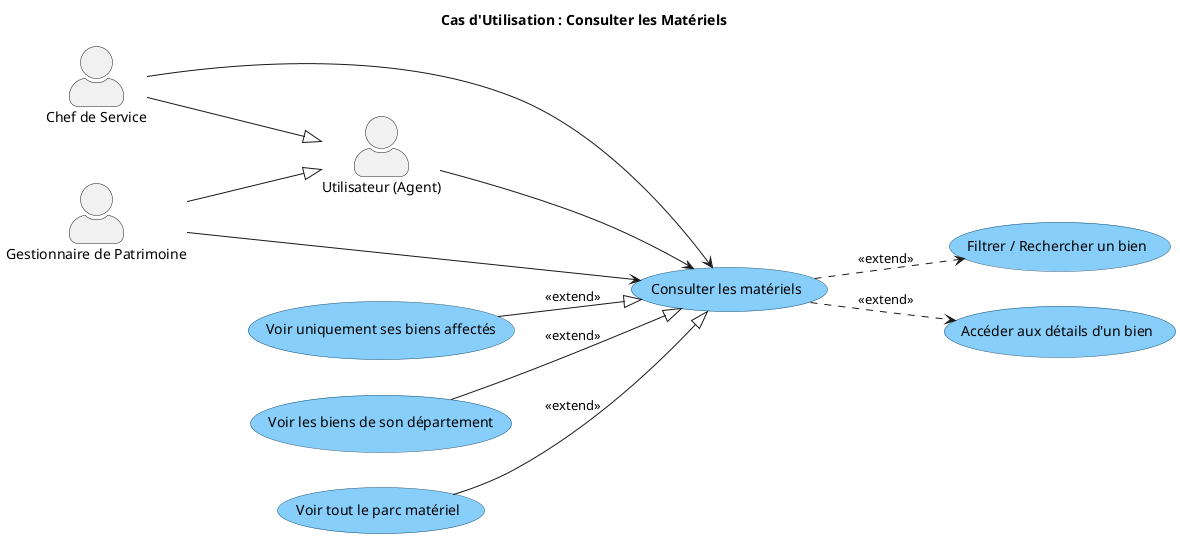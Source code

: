 @startuml
' Style et direction du diagramme
left to right direction
skinparam actorStyle awesome
skinparam usecase {
    BackgroundColor #LightSkyBlue
    BorderColor #1a5276
}

' Titre du diagramme
title "Cas d'Utilisation : Consulter les Matériels"

' Acteurs
actor "Utilisateur (Agent)" as Agent
actor "Chef de Service" as Chef
actor "Gestionnaire de Patrimoine" as Gestionnaire

' Héritage
Chef --|> Agent
Gestionnaire --|> Agent

' Cas d'utilisation principal
usecase "Consulter les matériels" as UC_Consulter

' Cas d'utilisation étendus (spécificités de la consultation)
usecase "Voir uniquement ses biens affectés" as UC_VoirSesBiens
usecase "Voir les biens de son département" as UC_VoirDepartement
usecase "Voir tout le parc matériel" as UC_VoirTout
usecase "Filtrer / Rechercher un bien" as UC_Filtrer
usecase "Accéder aux détails d'un bien" as UC_Details

' Associations
Agent --> UC_Consulter
Chef --> UC_Consulter
Gestionnaire --> UC_Consulter

' Relations <<extend>>
' La consultation de base est étendue par des vues spécifiques au rôle
UC_VoirSesBiens --|> UC_Consulter : <<extend>>
UC_VoirDepartement --|> UC_Consulter : <<extend>>
UC_VoirTout --|> UC_Consulter : <<extend>>

' La recherche et l'accès aux détails sont des extensions possibles de la consultation
UC_Consulter ..> UC_Filtrer : <<extend>>
UC_Consulter ..> UC_Details : <<extend>>

@enduml